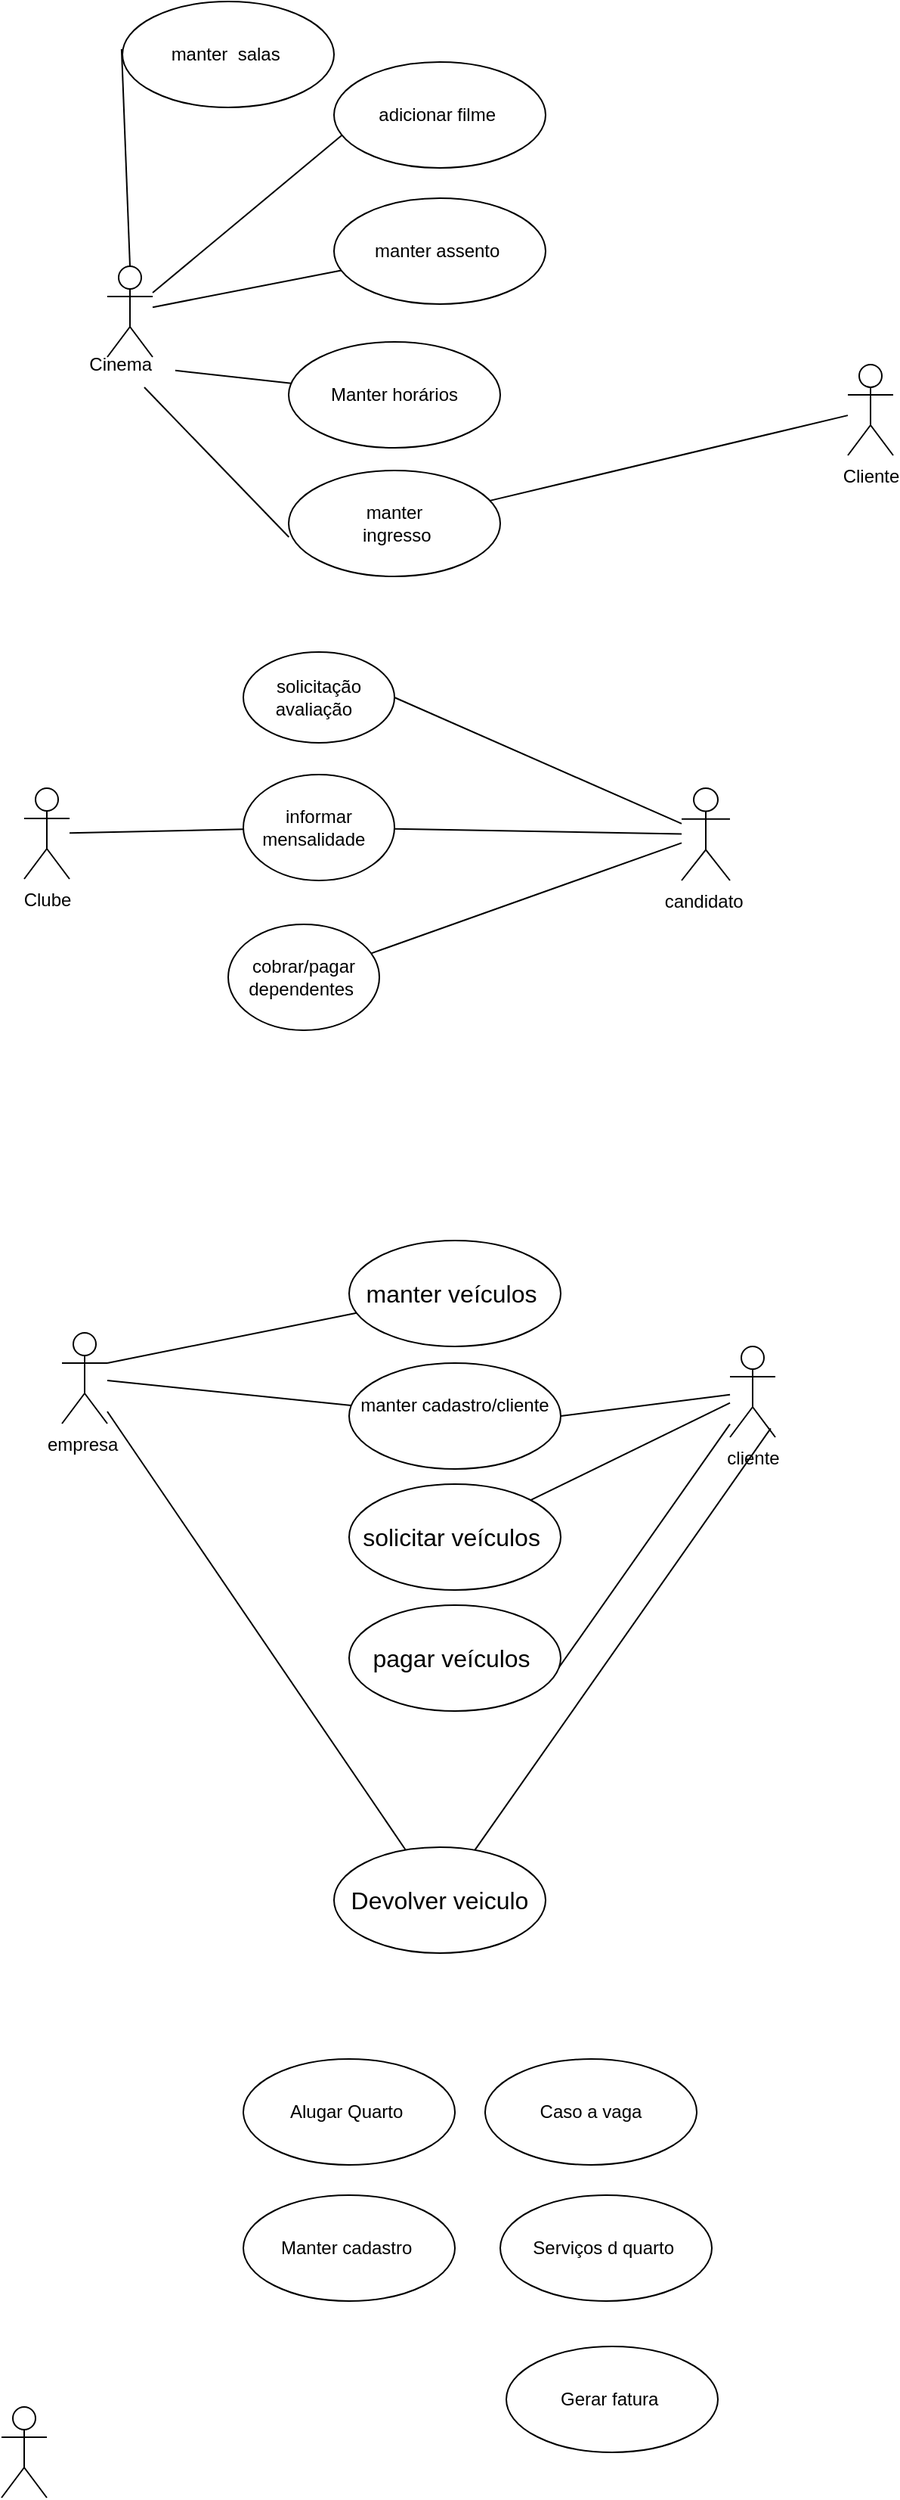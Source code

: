 <mxfile version="21.1.8" type="github">
  <diagram name="Página-1" id="BHxut6lT5W8gbGsGB4CL">
    <mxGraphModel dx="819" dy="455" grid="1" gridSize="10" guides="1" tooltips="1" connect="1" arrows="1" fold="1" page="1" pageScale="1" pageWidth="827" pageHeight="1169" math="0" shadow="0">
      <root>
        <mxCell id="0" />
        <mxCell id="1" parent="0" />
        <mxCell id="pTVxv3dGKFBiGdbo9iEP-9" style="rounded=0;orthogonalLoop=1;jettySize=auto;html=1;exitX=0.5;exitY=0;exitDx=0;exitDy=0;exitPerimeter=0;entryX=-0.004;entryY=0.45;entryDx=0;entryDy=0;entryPerimeter=0;endArrow=none;endFill=0;" parent="1" source="pTVxv3dGKFBiGdbo9iEP-1" target="pTVxv3dGKFBiGdbo9iEP-6" edge="1">
          <mxGeometry relative="1" as="geometry" />
        </mxCell>
        <mxCell id="pTVxv3dGKFBiGdbo9iEP-16" style="rounded=0;orthogonalLoop=1;jettySize=auto;html=1;entryX=0.046;entryY=0.677;entryDx=0;entryDy=0;entryPerimeter=0;endArrow=none;endFill=0;" parent="1" source="pTVxv3dGKFBiGdbo9iEP-1" target="pTVxv3dGKFBiGdbo9iEP-4" edge="1">
          <mxGeometry relative="1" as="geometry" />
        </mxCell>
        <mxCell id="pTVxv3dGKFBiGdbo9iEP-18" style="rounded=0;orthogonalLoop=1;jettySize=auto;html=1;endArrow=none;endFill=0;" parent="1" source="pTVxv3dGKFBiGdbo9iEP-1" target="pTVxv3dGKFBiGdbo9iEP-7" edge="1">
          <mxGeometry relative="1" as="geometry" />
        </mxCell>
        <mxCell id="pTVxv3dGKFBiGdbo9iEP-1" value="" style="shape=umlActor;html=1;verticalLabelPosition=bottom;verticalAlign=top;align=center;" parent="1" vertex="1">
          <mxGeometry x="80" y="525" width="30" height="60" as="geometry" />
        </mxCell>
        <mxCell id="pTVxv3dGKFBiGdbo9iEP-19" style="rounded=0;orthogonalLoop=1;jettySize=auto;html=1;endArrow=none;endFill=0;" parent="1" source="pTVxv3dGKFBiGdbo9iEP-2" target="pTVxv3dGKFBiGdbo9iEP-15" edge="1">
          <mxGeometry relative="1" as="geometry" />
        </mxCell>
        <mxCell id="pTVxv3dGKFBiGdbo9iEP-23" style="rounded=0;orthogonalLoop=1;jettySize=auto;html=1;entryX=0.001;entryY=0.629;entryDx=0;entryDy=0;entryPerimeter=0;endArrow=none;endFill=0;" parent="1" source="pTVxv3dGKFBiGdbo9iEP-2" target="pTVxv3dGKFBiGdbo9iEP-14" edge="1">
          <mxGeometry relative="1" as="geometry" />
        </mxCell>
        <mxCell id="pTVxv3dGKFBiGdbo9iEP-2" value="Cinema&amp;nbsp;" style="text;html=1;align=center;verticalAlign=middle;resizable=0;points=[];autosize=1;strokeColor=none;fillColor=none;" parent="1" vertex="1">
          <mxGeometry x="55" y="575" width="70" height="30" as="geometry" />
        </mxCell>
        <mxCell id="pTVxv3dGKFBiGdbo9iEP-4" value="adicionar filme&amp;nbsp;" style="ellipse;whiteSpace=wrap;html=1;" parent="1" vertex="1">
          <mxGeometry x="230" y="390" width="140" height="70" as="geometry" />
        </mxCell>
        <mxCell id="pTVxv3dGKFBiGdbo9iEP-6" value="manter&amp;nbsp; salas&amp;nbsp;" style="ellipse;whiteSpace=wrap;html=1;" parent="1" vertex="1">
          <mxGeometry x="90" y="350" width="140" height="70" as="geometry" />
        </mxCell>
        <mxCell id="pTVxv3dGKFBiGdbo9iEP-7" value="manter assento&amp;nbsp;" style="ellipse;whiteSpace=wrap;html=1;" parent="1" vertex="1">
          <mxGeometry x="230" y="480" width="140" height="70" as="geometry" />
        </mxCell>
        <mxCell id="pTVxv3dGKFBiGdbo9iEP-20" style="rounded=0;orthogonalLoop=1;jettySize=auto;html=1;endArrow=none;endFill=0;" parent="1" source="pTVxv3dGKFBiGdbo9iEP-13" target="pTVxv3dGKFBiGdbo9iEP-14" edge="1">
          <mxGeometry relative="1" as="geometry" />
        </mxCell>
        <mxCell id="pTVxv3dGKFBiGdbo9iEP-13" value="Cliente&lt;br&gt;" style="shape=umlActor;html=1;verticalLabelPosition=bottom;verticalAlign=top;align=center;" parent="1" vertex="1">
          <mxGeometry x="570" y="590" width="30" height="60" as="geometry" />
        </mxCell>
        <mxCell id="pTVxv3dGKFBiGdbo9iEP-14" value="manter&lt;br&gt;&amp;nbsp;ingresso" style="ellipse;whiteSpace=wrap;html=1;" parent="1" vertex="1">
          <mxGeometry x="200" y="660" width="140" height="70" as="geometry" />
        </mxCell>
        <mxCell id="pTVxv3dGKFBiGdbo9iEP-15" value="&amp;nbsp;Manter horários&amp;nbsp;" style="ellipse;whiteSpace=wrap;html=1;" parent="1" vertex="1">
          <mxGeometry x="200" y="575" width="140" height="70" as="geometry" />
        </mxCell>
        <mxCell id="Z8hfLM23q-urhoqBiWSt-5" style="rounded=0;orthogonalLoop=1;jettySize=auto;html=1;endArrow=none;endFill=0;" parent="1" source="pTVxv3dGKFBiGdbo9iEP-21" target="Z8hfLM23q-urhoqBiWSt-3" edge="1">
          <mxGeometry relative="1" as="geometry" />
        </mxCell>
        <mxCell id="pTVxv3dGKFBiGdbo9iEP-21" value="Clube" style="shape=umlActor;html=1;verticalLabelPosition=bottom;verticalAlign=top;align=center;" parent="1" vertex="1">
          <mxGeometry x="25" y="870" width="30" height="60" as="geometry" />
        </mxCell>
        <mxCell id="Z8hfLM23q-urhoqBiWSt-4" style="rounded=0;orthogonalLoop=1;jettySize=auto;html=1;entryX=1;entryY=0.5;entryDx=0;entryDy=0;strokeColor=default;endArrow=none;endFill=0;" parent="1" source="pTVxv3dGKFBiGdbo9iEP-22" target="Z8hfLM23q-urhoqBiWSt-1" edge="1">
          <mxGeometry relative="1" as="geometry" />
        </mxCell>
        <mxCell id="Z8hfLM23q-urhoqBiWSt-14" style="rounded=0;orthogonalLoop=1;jettySize=auto;html=1;endArrow=none;endFill=0;" parent="1" source="pTVxv3dGKFBiGdbo9iEP-22" target="Z8hfLM23q-urhoqBiWSt-2" edge="1">
          <mxGeometry relative="1" as="geometry" />
        </mxCell>
        <mxCell id="pTVxv3dGKFBiGdbo9iEP-22" value="candidato&amp;nbsp;" style="shape=umlActor;html=1;verticalLabelPosition=bottom;verticalAlign=top;align=center;" parent="1" vertex="1">
          <mxGeometry x="460" y="870" width="32" height="61" as="geometry" />
        </mxCell>
        <mxCell id="Z8hfLM23q-urhoqBiWSt-1" value="solicitação avaliação&amp;nbsp;&amp;nbsp;" style="ellipse;whiteSpace=wrap;html=1;" parent="1" vertex="1">
          <mxGeometry x="170" y="780" width="100" height="60" as="geometry" />
        </mxCell>
        <mxCell id="Z8hfLM23q-urhoqBiWSt-2" value="cobrar/pagar dependentes&amp;nbsp;" style="ellipse;whiteSpace=wrap;html=1;" parent="1" vertex="1">
          <mxGeometry x="160" y="960" width="100" height="70" as="geometry" />
        </mxCell>
        <mxCell id="Z8hfLM23q-urhoqBiWSt-15" style="rounded=0;orthogonalLoop=1;jettySize=auto;html=1;endArrow=none;endFill=0;" parent="1" source="Z8hfLM23q-urhoqBiWSt-3" target="pTVxv3dGKFBiGdbo9iEP-22" edge="1">
          <mxGeometry relative="1" as="geometry" />
        </mxCell>
        <mxCell id="Z8hfLM23q-urhoqBiWSt-3" value="informar mensalidade&amp;nbsp;&amp;nbsp;" style="ellipse;whiteSpace=wrap;html=1;" parent="1" vertex="1">
          <mxGeometry x="170" y="861" width="100" height="70" as="geometry" />
        </mxCell>
        <mxCell id="Z8hfLM23q-urhoqBiWSt-57" style="edgeStyle=none;curved=1;rounded=0;orthogonalLoop=1;jettySize=auto;html=1;exitX=1;exitY=0.333;exitDx=0;exitDy=0;exitPerimeter=0;fontSize=12;startSize=8;endSize=8;endArrow=none;endFill=0;" parent="1" source="Z8hfLM23q-urhoqBiWSt-9" target="Z8hfLM23q-urhoqBiWSt-19" edge="1">
          <mxGeometry relative="1" as="geometry" />
        </mxCell>
        <mxCell id="Z8hfLM23q-urhoqBiWSt-59" style="edgeStyle=none;curved=1;rounded=0;orthogonalLoop=1;jettySize=auto;html=1;fontSize=12;startSize=8;endSize=8;endArrow=none;endFill=0;" parent="1" source="Z8hfLM23q-urhoqBiWSt-9" target="Z8hfLM23q-urhoqBiWSt-12" edge="1">
          <mxGeometry relative="1" as="geometry" />
        </mxCell>
        <mxCell id="Z8hfLM23q-urhoqBiWSt-69" style="edgeStyle=none;curved=1;rounded=0;orthogonalLoop=1;jettySize=auto;html=1;fontSize=12;startSize=8;endSize=8;endArrow=none;endFill=0;" parent="1" source="Z8hfLM23q-urhoqBiWSt-9" target="Z8hfLM23q-urhoqBiWSt-66" edge="1">
          <mxGeometry relative="1" as="geometry" />
        </mxCell>
        <mxCell id="Z8hfLM23q-urhoqBiWSt-9" value="empresa&amp;nbsp;" style="shape=umlActor;html=1;verticalLabelPosition=bottom;verticalAlign=top;align=center;" parent="1" vertex="1">
          <mxGeometry x="50" y="1230" width="30" height="60" as="geometry" />
        </mxCell>
        <mxCell id="Z8hfLM23q-urhoqBiWSt-58" style="edgeStyle=none;curved=1;rounded=0;orthogonalLoop=1;jettySize=auto;html=1;entryX=1;entryY=0.5;entryDx=0;entryDy=0;fontSize=12;startSize=8;endSize=8;endArrow=none;endFill=0;" parent="1" source="Z8hfLM23q-urhoqBiWSt-11" target="Z8hfLM23q-urhoqBiWSt-12" edge="1">
          <mxGeometry relative="1" as="geometry" />
        </mxCell>
        <mxCell id="Z8hfLM23q-urhoqBiWSt-60" style="edgeStyle=none;curved=1;rounded=0;orthogonalLoop=1;jettySize=auto;html=1;fontSize=12;startSize=8;endSize=8;endArrow=none;endFill=0;" parent="1" source="Z8hfLM23q-urhoqBiWSt-11" target="Z8hfLM23q-urhoqBiWSt-20" edge="1">
          <mxGeometry relative="1" as="geometry" />
        </mxCell>
        <mxCell id="Z8hfLM23q-urhoqBiWSt-61" style="edgeStyle=none;curved=1;rounded=0;orthogonalLoop=1;jettySize=auto;html=1;entryX=0.982;entryY=0.616;entryDx=0;entryDy=0;entryPerimeter=0;fontSize=12;startSize=8;endSize=8;endArrow=none;endFill=0;" parent="1" source="Z8hfLM23q-urhoqBiWSt-11" target="Z8hfLM23q-urhoqBiWSt-21" edge="1">
          <mxGeometry relative="1" as="geometry" />
        </mxCell>
        <mxCell id="Z8hfLM23q-urhoqBiWSt-11" value="cliente&lt;br&gt;" style="shape=umlActor;html=1;verticalLabelPosition=bottom;verticalAlign=top;align=center;" parent="1" vertex="1">
          <mxGeometry x="492" y="1239" width="30" height="60" as="geometry" />
        </mxCell>
        <mxCell id="Z8hfLM23q-urhoqBiWSt-12" value="manter cadastro/cliente&lt;br&gt;&amp;nbsp;" style="ellipse;whiteSpace=wrap;html=1;" parent="1" vertex="1">
          <mxGeometry x="240" y="1250" width="140" height="70" as="geometry" />
        </mxCell>
        <mxCell id="Z8hfLM23q-urhoqBiWSt-19" value="manter veículos&amp;nbsp;" style="ellipse;whiteSpace=wrap;html=1;fontSize=16;" parent="1" vertex="1">
          <mxGeometry x="240" y="1169" width="140" height="70" as="geometry" />
        </mxCell>
        <mxCell id="Z8hfLM23q-urhoqBiWSt-20" value="solicitar veículos&amp;nbsp;" style="ellipse;whiteSpace=wrap;html=1;fontSize=16;" parent="1" vertex="1">
          <mxGeometry x="240" y="1330" width="140" height="70" as="geometry" />
        </mxCell>
        <mxCell id="Z8hfLM23q-urhoqBiWSt-21" value="pagar veículos&amp;nbsp;" style="ellipse;whiteSpace=wrap;html=1;fontSize=16;" parent="1" vertex="1">
          <mxGeometry x="240" y="1410" width="140" height="70" as="geometry" />
        </mxCell>
        <mxCell id="Z8hfLM23q-urhoqBiWSt-68" style="edgeStyle=none;curved=1;rounded=0;orthogonalLoop=1;jettySize=auto;html=1;entryX=0.898;entryY=0.903;entryDx=0;entryDy=0;entryPerimeter=0;fontSize=12;startSize=8;endSize=8;endArrow=none;endFill=0;" parent="1" source="Z8hfLM23q-urhoqBiWSt-66" target="Z8hfLM23q-urhoqBiWSt-11" edge="1">
          <mxGeometry relative="1" as="geometry" />
        </mxCell>
        <mxCell id="Z8hfLM23q-urhoqBiWSt-66" value="Devolver veiculo" style="ellipse;whiteSpace=wrap;html=1;fontSize=16;" parent="1" vertex="1">
          <mxGeometry x="230" y="1570" width="140" height="70" as="geometry" />
        </mxCell>
        <mxCell id="yGlR2LKViZ0DTBQ7KK-0-1" value="" style="shape=umlActor;html=1;verticalLabelPosition=bottom;verticalAlign=top;align=center;" parent="1" vertex="1">
          <mxGeometry x="10" y="1940" width="30" height="60" as="geometry" />
        </mxCell>
        <mxCell id="yGlR2LKViZ0DTBQ7KK-0-2" value="Alugar Quarto&amp;nbsp;" style="ellipse;whiteSpace=wrap;html=1;" parent="1" vertex="1">
          <mxGeometry x="170" y="1710" width="140" height="70" as="geometry" />
        </mxCell>
        <mxCell id="yGlR2LKViZ0DTBQ7KK-0-3" value="Caso a vaga&lt;br&gt;" style="ellipse;whiteSpace=wrap;html=1;" parent="1" vertex="1">
          <mxGeometry x="330" y="1710" width="140" height="70" as="geometry" />
        </mxCell>
        <mxCell id="4B74AP-gZ9JsfAsoCEPU-1" value="Manter cadastro&amp;nbsp;" style="ellipse;whiteSpace=wrap;html=1;" vertex="1" parent="1">
          <mxGeometry x="170" y="1800" width="140" height="70" as="geometry" />
        </mxCell>
        <mxCell id="4B74AP-gZ9JsfAsoCEPU-2" value="Serviços d quarto&amp;nbsp;" style="ellipse;whiteSpace=wrap;html=1;" vertex="1" parent="1">
          <mxGeometry x="340" y="1800" width="140" height="70" as="geometry" />
        </mxCell>
        <mxCell id="4B74AP-gZ9JsfAsoCEPU-4" value="Gerar fatura&amp;nbsp;" style="ellipse;whiteSpace=wrap;html=1;" vertex="1" parent="1">
          <mxGeometry x="344" y="1900" width="140" height="70" as="geometry" />
        </mxCell>
      </root>
    </mxGraphModel>
  </diagram>
</mxfile>

